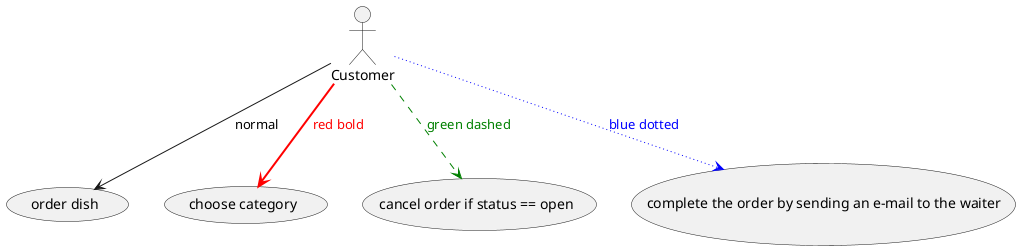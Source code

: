 @startuml
actor Customer
Customer --> (order dish) : normal
Customer --> (choose category) #line:red;line.bold;text:red  : red bold
Customer --> (cancel order if status == open) #green;line.dashed;text:green : green dashed 
Customer --> (complete the order by sending an e-mail to the waiter) #blue;line.dotted;text:blue   : blue dotted
@enduml